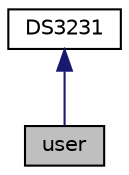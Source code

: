 digraph "user"
{
  edge [fontname="Helvetica",fontsize="10",labelfontname="Helvetica",labelfontsize="10"];
  node [fontname="Helvetica",fontsize="10",shape=record];
  Node0 [label="user",height=0.2,width=0.4,color="black", fillcolor="grey75", style="filled", fontcolor="black"];
  Node1 -> Node0 [dir="back",color="midnightblue",fontsize="10",style="solid"];
  Node1 [label="DS3231",height=0.2,width=0.4,color="black", fillcolor="white", style="filled",URL="$classDS3231.html",tooltip="/// The DS3231 class written to be used with a DS3231 RTC  /// This class is written to give a interf..."];
}

